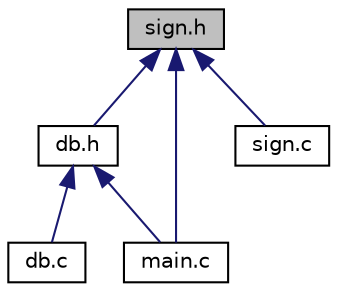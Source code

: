 digraph "sign.h"
{
  edge [fontname="Helvetica",fontsize="10",labelfontname="Helvetica",labelfontsize="10"];
  node [fontname="Helvetica",fontsize="10",shape=record];
  Node1 [label="sign.h",height=0.2,width=0.4,color="black", fillcolor="grey75", style="filled", fontcolor="black"];
  Node1 -> Node2 [dir="back",color="midnightblue",fontsize="10",style="solid"];
  Node2 [label="db.h",height=0.2,width=0.4,color="black", fillcolor="white", style="filled",URL="$db_8h.html"];
  Node2 -> Node3 [dir="back",color="midnightblue",fontsize="10",style="solid"];
  Node3 [label="db.c",height=0.2,width=0.4,color="black", fillcolor="white", style="filled",URL="$db_8c.html"];
  Node2 -> Node4 [dir="back",color="midnightblue",fontsize="10",style="solid"];
  Node4 [label="main.c",height=0.2,width=0.4,color="black", fillcolor="white", style="filled",URL="$main_8c.html"];
  Node1 -> Node4 [dir="back",color="midnightblue",fontsize="10",style="solid"];
  Node1 -> Node5 [dir="back",color="midnightblue",fontsize="10",style="solid"];
  Node5 [label="sign.c",height=0.2,width=0.4,color="black", fillcolor="white", style="filled",URL="$sign_8c.html"];
}
